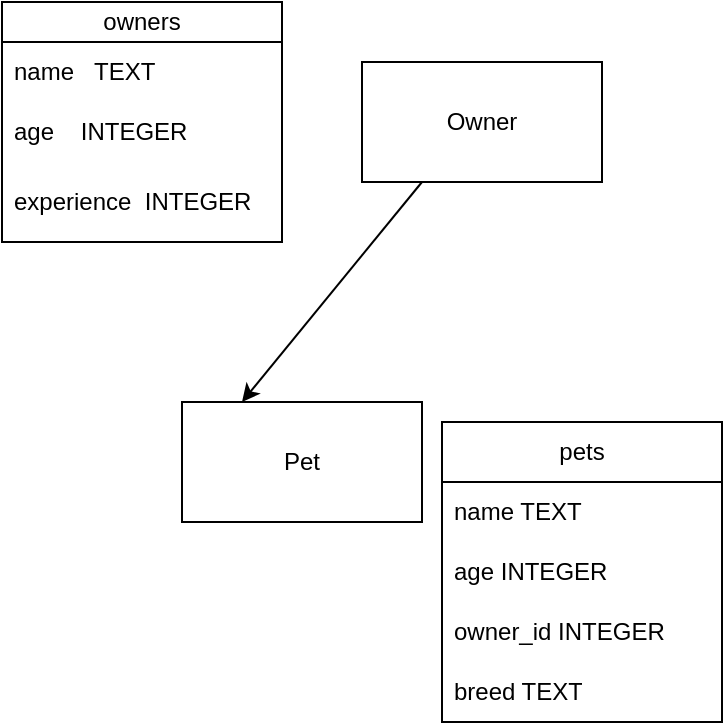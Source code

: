 <mxfile>
    <diagram id="O9m0RAeGRGvT8AL0pG2F" name="Page-1">
        <mxGraphModel dx="707" dy="856" grid="1" gridSize="10" guides="1" tooltips="1" connect="1" arrows="1" fold="1" page="1" pageScale="1" pageWidth="850" pageHeight="1100" math="0" shadow="0">
            <root>
                <mxCell id="0"/>
                <mxCell id="1" parent="0"/>
                <mxCell id="3" value="Pet" style="rounded=0;whiteSpace=wrap;html=1;" parent="1" vertex="1">
                    <mxGeometry x="550" y="270" width="120" height="60" as="geometry"/>
                </mxCell>
                <mxCell id="7" style="edgeStyle=none;html=1;exitX=0;exitY=0.5;exitDx=0;exitDy=0;entryX=0.25;entryY=0;entryDx=0;entryDy=0;" parent="1" target="3" edge="1">
                    <mxGeometry relative="1" as="geometry">
                        <mxPoint x="670" y="160" as="sourcePoint"/>
                    </mxGeometry>
                </mxCell>
                <mxCell id="18" value="owners" style="swimlane;fontStyle=0;childLayout=stackLayout;horizontal=1;startSize=20;horizontalStack=0;resizeParent=1;resizeParentMax=0;resizeLast=0;collapsible=1;marginBottom=0;whiteSpace=wrap;html=1;" parent="1" vertex="1">
                    <mxGeometry x="460" y="70" width="140" height="120" as="geometry"/>
                </mxCell>
                <mxCell id="19" value="name&amp;nbsp; &amp;nbsp;TEXT" style="text;strokeColor=none;fillColor=none;align=left;verticalAlign=middle;spacingLeft=4;spacingRight=4;overflow=hidden;points=[[0,0.5],[1,0.5]];portConstraint=eastwest;rotatable=0;whiteSpace=wrap;html=1;" parent="18" vertex="1">
                    <mxGeometry y="20" width="140" height="30" as="geometry"/>
                </mxCell>
                <mxCell id="20" value="age&amp;nbsp; &amp;nbsp; INTEGER" style="text;strokeColor=none;fillColor=none;align=left;verticalAlign=middle;spacingLeft=4;spacingRight=4;overflow=hidden;points=[[0,0.5],[1,0.5]];portConstraint=eastwest;rotatable=0;whiteSpace=wrap;html=1;" parent="18" vertex="1">
                    <mxGeometry y="50" width="140" height="30" as="geometry"/>
                </mxCell>
                <mxCell id="21" value="experience&amp;nbsp; INTEGER" style="text;strokeColor=none;fillColor=none;align=left;verticalAlign=middle;spacingLeft=4;spacingRight=4;overflow=hidden;points=[[0,0.5],[1,0.5]];portConstraint=eastwest;rotatable=0;whiteSpace=wrap;html=1;" parent="18" vertex="1">
                    <mxGeometry y="80" width="140" height="40" as="geometry"/>
                </mxCell>
                <mxCell id="22" value="pets" style="swimlane;fontStyle=0;childLayout=stackLayout;horizontal=1;startSize=30;horizontalStack=0;resizeParent=1;resizeParentMax=0;resizeLast=0;collapsible=1;marginBottom=0;whiteSpace=wrap;html=1;" parent="1" vertex="1">
                    <mxGeometry x="680" y="280" width="140" height="150" as="geometry"/>
                </mxCell>
                <mxCell id="23" value="name TEXT" style="text;strokeColor=none;fillColor=none;align=left;verticalAlign=middle;spacingLeft=4;spacingRight=4;overflow=hidden;points=[[0,0.5],[1,0.5]];portConstraint=eastwest;rotatable=0;whiteSpace=wrap;html=1;" parent="22" vertex="1">
                    <mxGeometry y="30" width="140" height="30" as="geometry"/>
                </mxCell>
                <mxCell id="24" value="age INTEGER" style="text;strokeColor=none;fillColor=none;align=left;verticalAlign=middle;spacingLeft=4;spacingRight=4;overflow=hidden;points=[[0,0.5],[1,0.5]];portConstraint=eastwest;rotatable=0;whiteSpace=wrap;html=1;" parent="22" vertex="1">
                    <mxGeometry y="60" width="140" height="30" as="geometry"/>
                </mxCell>
                <mxCell id="25" value="owner_id INTEGER" style="text;strokeColor=none;fillColor=none;align=left;verticalAlign=middle;spacingLeft=4;spacingRight=4;overflow=hidden;points=[[0,0.5],[1,0.5]];portConstraint=eastwest;rotatable=0;whiteSpace=wrap;html=1;" parent="22" vertex="1">
                    <mxGeometry y="90" width="140" height="30" as="geometry"/>
                </mxCell>
                <mxCell id="35" value="breed TEXT" style="text;strokeColor=none;fillColor=none;align=left;verticalAlign=middle;spacingLeft=4;spacingRight=4;overflow=hidden;points=[[0,0.5],[1,0.5]];portConstraint=eastwest;rotatable=0;whiteSpace=wrap;html=1;" parent="22" vertex="1">
                    <mxGeometry y="120" width="140" height="30" as="geometry"/>
                </mxCell>
                <mxCell id="34" value="Owner" style="rounded=0;whiteSpace=wrap;html=1;" parent="1" vertex="1">
                    <mxGeometry x="640" y="100" width="120" height="60" as="geometry"/>
                </mxCell>
            </root>
        </mxGraphModel>
    </diagram>
    <diagram id="FgXvgErEUdCYI2-mHMDL" name="Page-2">
        <mxGraphModel dx="324" dy="493" grid="1" gridSize="10" guides="1" tooltips="1" connect="1" arrows="1" fold="1" page="1" pageScale="1" pageWidth="850" pageHeight="1100" math="0" shadow="0">
            <root>
                <mxCell id="0"/>
                <mxCell id="1" parent="0"/>
                <mxCell id="m5Yi8W5hC-aKDTlVTT4_-4" style="edgeStyle=none;html=1;" parent="1" source="m5Yi8W5hC-aKDTlVTT4_-1" target="m5Yi8W5hC-aKDTlVTT4_-3" edge="1">
                    <mxGeometry relative="1" as="geometry"/>
                </mxCell>
                <mxCell id="m5Yi8W5hC-aKDTlVTT4_-1" value="Customer" style="rounded=0;whiteSpace=wrap;html=1;" parent="1" vertex="1">
                    <mxGeometry x="20" y="30" width="90" height="50" as="geometry"/>
                </mxCell>
                <mxCell id="m5Yi8W5hC-aKDTlVTT4_-6" style="edgeStyle=none;html=1;entryX=1;entryY=0;entryDx=0;entryDy=0;" parent="1" source="m5Yi8W5hC-aKDTlVTT4_-2" target="m5Yi8W5hC-aKDTlVTT4_-3" edge="1">
                    <mxGeometry relative="1" as="geometry"/>
                </mxCell>
                <mxCell id="m5Yi8W5hC-aKDTlVTT4_-2" value="Coffee" style="rounded=0;whiteSpace=wrap;html=1;" parent="1" vertex="1">
                    <mxGeometry x="340" y="20" width="100" height="60" as="geometry"/>
                </mxCell>
                <mxCell id="m5Yi8W5hC-aKDTlVTT4_-3" value="Order" style="rounded=0;whiteSpace=wrap;html=1;" parent="1" vertex="1">
                    <mxGeometry x="180" y="100" width="90" height="50" as="geometry"/>
                </mxCell>
                <mxCell id="e6D0tHdvvqGrV7QYx08n-4" style="edgeStyle=none;html=1;" parent="1" source="e6D0tHdvvqGrV7QYx08n-1" target="e6D0tHdvvqGrV7QYx08n-3" edge="1">
                    <mxGeometry relative="1" as="geometry"/>
                </mxCell>
                <mxCell id="e6D0tHdvvqGrV7QYx08n-1" value="Movie" style="rounded=0;whiteSpace=wrap;html=1;" parent="1" vertex="1">
                    <mxGeometry x="10" y="230" width="110" height="60" as="geometry"/>
                </mxCell>
                <mxCell id="e6D0tHdvvqGrV7QYx08n-5" style="edgeStyle=none;html=1;" parent="1" source="e6D0tHdvvqGrV7QYx08n-2" target="e6D0tHdvvqGrV7QYx08n-3" edge="1">
                    <mxGeometry relative="1" as="geometry"/>
                </mxCell>
                <mxCell id="e6D0tHdvvqGrV7QYx08n-2" value="Actor" style="rounded=0;whiteSpace=wrap;html=1;" parent="1" vertex="1">
                    <mxGeometry x="280" y="230" width="120" height="60" as="geometry"/>
                </mxCell>
                <mxCell id="e6D0tHdvvqGrV7QYx08n-3" value="Role" style="rounded=0;whiteSpace=wrap;html=1;" parent="1" vertex="1">
                    <mxGeometry x="140" y="310" width="120" height="60" as="geometry"/>
                </mxCell>
                <mxCell id="e6D0tHdvvqGrV7QYx08n-10" style="edgeStyle=none;html=1;entryX=0;entryY=0.25;entryDx=0;entryDy=0;" parent="1" source="e6D0tHdvvqGrV7QYx08n-6" target="e6D0tHdvvqGrV7QYx08n-8" edge="1">
                    <mxGeometry relative="1" as="geometry"/>
                </mxCell>
                <mxCell id="e6D0tHdvvqGrV7QYx08n-6" value="Doctor" style="rounded=0;whiteSpace=wrap;html=1;" parent="1" vertex="1">
                    <mxGeometry x="20" y="400" width="120" height="60" as="geometry"/>
                </mxCell>
                <mxCell id="e6D0tHdvvqGrV7QYx08n-9" style="edgeStyle=none;html=1;entryX=1;entryY=0.5;entryDx=0;entryDy=0;" parent="1" source="e6D0tHdvvqGrV7QYx08n-7" target="e6D0tHdvvqGrV7QYx08n-8" edge="1">
                    <mxGeometry relative="1" as="geometry"/>
                </mxCell>
                <mxCell id="e6D0tHdvvqGrV7QYx08n-7" value="Patient" style="rounded=0;whiteSpace=wrap;html=1;" parent="1" vertex="1">
                    <mxGeometry x="305" y="400" width="120" height="60" as="geometry"/>
                </mxCell>
                <mxCell id="e6D0tHdvvqGrV7QYx08n-8" value="Appointment" style="rounded=0;whiteSpace=wrap;html=1;" parent="1" vertex="1">
                    <mxGeometry x="160" y="500" width="120" height="60" as="geometry"/>
                </mxCell>
            </root>
        </mxGraphModel>
    </diagram>
</mxfile>
